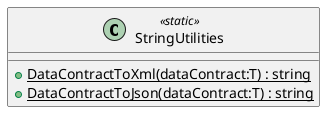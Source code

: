 @startuml
class StringUtilities <<static>> {
    + {static} DataContractToXml(dataContract:T) : string
    + {static} DataContractToJson(dataContract:T) : string
}
@enduml
